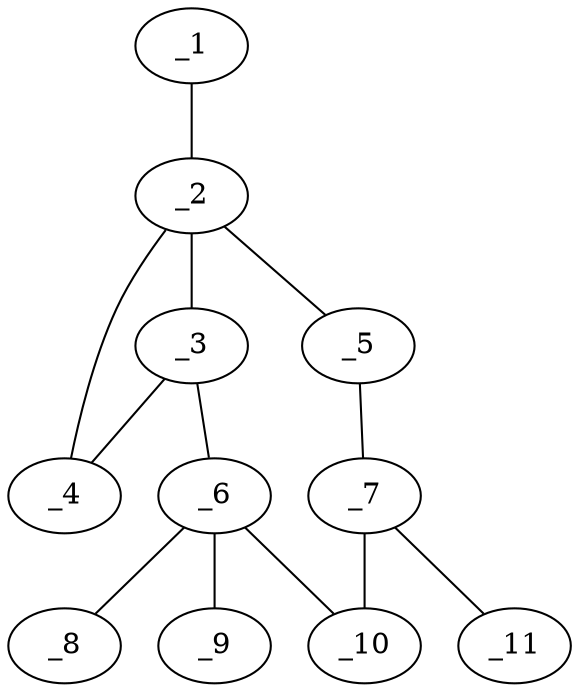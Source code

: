 graph molid55619 {
	_1	 [charge=0,
		chem=1,
		symbol="C  ",
		x="4.5981",
		y="1.683"];
	_2	 [charge=0,
		chem=1,
		symbol="C  ",
		x="4.5981",
		y="0.683"];
	_1 -- _2	 [valence=1];
	_3	 [charge=0,
		chem=1,
		symbol="C  ",
		x="4.5981",
		y="-0.317"];
	_2 -- _3	 [valence=1];
	_4	 [charge=0,
		chem=2,
		symbol="O  ",
		x="5.4641",
		y="0.183"];
	_2 -- _4	 [valence=1];
	_5	 [charge=0,
		chem=1,
		symbol="C  ",
		x="3.7321",
		y="1.183"];
	_2 -- _5	 [valence=1];
	_3 -- _4	 [valence=1];
	_6	 [charge=0,
		chem=1,
		symbol="C  ",
		x="3.7321",
		y="-0.817"];
	_3 -- _6	 [valence=1];
	_7	 [charge=0,
		chem=1,
		symbol="C  ",
		x="2.866",
		y="0.683"];
	_5 -- _7	 [valence=1];
	_8	 [charge=0,
		chem=1,
		symbol="C  ",
		x="3.2321",
		y="-1.683"];
	_6 -- _8	 [valence=1];
	_9	 [charge=0,
		chem=1,
		symbol="C  ",
		x="4.2321",
		y="-1.683"];
	_6 -- _9	 [valence=1];
	_10	 [charge=0,
		chem=2,
		symbol="O  ",
		x="2.866",
		y="-0.317"];
	_6 -- _10	 [valence=1];
	_7 -- _10	 [valence=1];
	_11	 [charge=0,
		chem=2,
		symbol="O  ",
		x=2,
		y="1.183"];
	_7 -- _11	 [valence=2];
}
